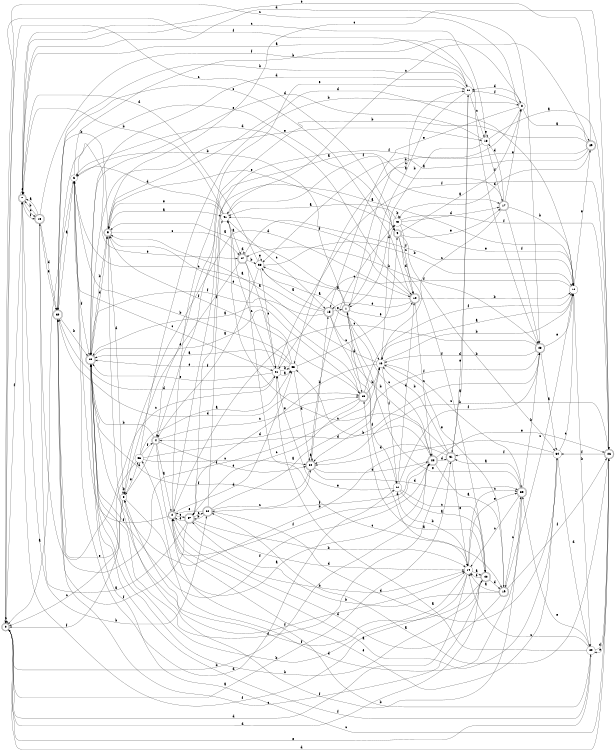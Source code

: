 digraph n35_8 {
__start0 [label="" shape="none"];

rankdir=LR;
size="8,5";

s0 [style="rounded,filled", color="black", fillcolor="white" shape="doublecircle", label="0"];
s1 [style="rounded,filled", color="black", fillcolor="white" shape="doublecircle", label="1"];
s2 [style="rounded,filled", color="black", fillcolor="white" shape="doublecircle", label="2"];
s3 [style="filled", color="black", fillcolor="white" shape="circle", label="3"];
s4 [style="rounded,filled", color="black", fillcolor="white" shape="doublecircle", label="4"];
s5 [style="rounded,filled", color="black", fillcolor="white" shape="doublecircle", label="5"];
s6 [style="filled", color="black", fillcolor="white" shape="circle", label="6"];
s7 [style="rounded,filled", color="black", fillcolor="white" shape="doublecircle", label="7"];
s8 [style="filled", color="black", fillcolor="white" shape="circle", label="8"];
s9 [style="rounded,filled", color="black", fillcolor="white" shape="doublecircle", label="9"];
s10 [style="rounded,filled", color="black", fillcolor="white" shape="doublecircle", label="10"];
s11 [style="filled", color="black", fillcolor="white" shape="circle", label="11"];
s12 [style="filled", color="black", fillcolor="white" shape="circle", label="12"];
s13 [style="rounded,filled", color="black", fillcolor="white" shape="doublecircle", label="13"];
s14 [style="filled", color="black", fillcolor="white" shape="circle", label="14"];
s15 [style="rounded,filled", color="black", fillcolor="white" shape="doublecircle", label="15"];
s16 [style="filled", color="black", fillcolor="white" shape="circle", label="16"];
s17 [style="rounded,filled", color="black", fillcolor="white" shape="doublecircle", label="17"];
s18 [style="filled", color="black", fillcolor="white" shape="circle", label="18"];
s19 [style="rounded,filled", color="black", fillcolor="white" shape="doublecircle", label="19"];
s20 [style="filled", color="black", fillcolor="white" shape="circle", label="20"];
s21 [style="filled", color="black", fillcolor="white" shape="circle", label="21"];
s22 [style="filled", color="black", fillcolor="white" shape="circle", label="22"];
s23 [style="rounded,filled", color="black", fillcolor="white" shape="doublecircle", label="23"];
s24 [style="rounded,filled", color="black", fillcolor="white" shape="doublecircle", label="24"];
s25 [style="rounded,filled", color="black", fillcolor="white" shape="doublecircle", label="25"];
s26 [style="rounded,filled", color="black", fillcolor="white" shape="doublecircle", label="26"];
s27 [style="rounded,filled", color="black", fillcolor="white" shape="doublecircle", label="27"];
s28 [style="rounded,filled", color="black", fillcolor="white" shape="doublecircle", label="28"];
s29 [style="rounded,filled", color="black", fillcolor="white" shape="doublecircle", label="29"];
s30 [style="rounded,filled", color="black", fillcolor="white" shape="doublecircle", label="30"];
s31 [style="rounded,filled", color="black", fillcolor="white" shape="doublecircle", label="31"];
s32 [style="rounded,filled", color="black", fillcolor="white" shape="doublecircle", label="32"];
s33 [style="filled", color="black", fillcolor="white" shape="circle", label="33"];
s34 [style="filled", color="black", fillcolor="white" shape="circle", label="34"];
s35 [style="rounded,filled", color="black", fillcolor="white" shape="doublecircle", label="35"];
s36 [style="filled", color="black", fillcolor="white" shape="circle", label="36"];
s37 [style="rounded,filled", color="black", fillcolor="white" shape="doublecircle", label="37"];
s38 [style="filled", color="black", fillcolor="white" shape="circle", label="38"];
s39 [style="rounded,filled", color="black", fillcolor="white" shape="doublecircle", label="39"];
s40 [style="rounded,filled", color="black", fillcolor="white" shape="doublecircle", label="40"];
s41 [style="filled", color="black", fillcolor="white" shape="circle", label="41"];
s42 [style="filled", color="black", fillcolor="white" shape="circle", label="42"];
s0 -> s31 [label="a"];
s0 -> s23 [label="b"];
s0 -> s0 [label="c"];
s0 -> s40 [label="d"];
s0 -> s20 [label="e"];
s0 -> s7 [label="f"];
s1 -> s5 [label="a"];
s1 -> s6 [label="b"];
s1 -> s22 [label="c"];
s1 -> s39 [label="d"];
s1 -> s10 [label="e"];
s1 -> s11 [label="f"];
s2 -> s12 [label="a"];
s2 -> s14 [label="b"];
s2 -> s37 [label="c"];
s2 -> s33 [label="d"];
s2 -> s22 [label="e"];
s2 -> s6 [label="f"];
s3 -> s23 [label="a"];
s3 -> s3 [label="b"];
s3 -> s0 [label="c"];
s3 -> s10 [label="d"];
s3 -> s36 [label="e"];
s3 -> s0 [label="f"];
s4 -> s2 [label="a"];
s4 -> s25 [label="b"];
s4 -> s39 [label="c"];
s4 -> s3 [label="d"];
s4 -> s24 [label="e"];
s4 -> s23 [label="f"];
s5 -> s41 [label="a"];
s5 -> s30 [label="b"];
s5 -> s27 [label="c"];
s5 -> s3 [label="d"];
s5 -> s9 [label="e"];
s5 -> s14 [label="f"];
s6 -> s0 [label="a"];
s6 -> s8 [label="b"];
s6 -> s21 [label="c"];
s6 -> s11 [label="d"];
s6 -> s9 [label="e"];
s6 -> s25 [label="f"];
s7 -> s28 [label="a"];
s7 -> s32 [label="b"];
s7 -> s13 [label="c"];
s7 -> s28 [label="d"];
s7 -> s7 [label="e"];
s7 -> s13 [label="f"];
s8 -> s29 [label="a"];
s8 -> s33 [label="b"];
s8 -> s0 [label="c"];
s8 -> s22 [label="d"];
s8 -> s15 [label="e"];
s8 -> s22 [label="f"];
s9 -> s8 [label="a"];
s9 -> s34 [label="b"];
s9 -> s0 [label="c"];
s9 -> s10 [label="d"];
s9 -> s17 [label="e"];
s9 -> s40 [label="f"];
s10 -> s38 [label="a"];
s10 -> s12 [label="b"];
s10 -> s23 [label="c"];
s10 -> s6 [label="d"];
s10 -> s15 [label="e"];
s10 -> s41 [label="f"];
s11 -> s40 [label="a"];
s11 -> s14 [label="b"];
s11 -> s40 [label="c"];
s11 -> s10 [label="d"];
s11 -> s21 [label="e"];
s11 -> s28 [label="f"];
s12 -> s16 [label="a"];
s12 -> s20 [label="b"];
s12 -> s19 [label="c"];
s12 -> s5 [label="d"];
s12 -> s29 [label="e"];
s12 -> s21 [label="f"];
s13 -> s7 [label="a"];
s13 -> s7 [label="b"];
s13 -> s21 [label="c"];
s13 -> s30 [label="d"];
s13 -> s30 [label="e"];
s13 -> s22 [label="f"];
s14 -> s40 [label="a"];
s14 -> s25 [label="b"];
s14 -> s35 [label="c"];
s14 -> s0 [label="d"];
s14 -> s35 [label="e"];
s14 -> s7 [label="f"];
s15 -> s38 [label="a"];
s15 -> s23 [label="b"];
s15 -> s6 [label="c"];
s15 -> s14 [label="d"];
s15 -> s1 [label="e"];
s15 -> s25 [label="f"];
s16 -> s5 [label="a"];
s16 -> s12 [label="b"];
s16 -> s35 [label="c"];
s16 -> s42 [label="d"];
s16 -> s37 [label="e"];
s16 -> s11 [label="f"];
s17 -> s4 [label="a"];
s17 -> s12 [label="b"];
s17 -> s16 [label="c"];
s17 -> s18 [label="d"];
s17 -> s8 [label="e"];
s17 -> s28 [label="f"];
s18 -> s26 [label="a"];
s18 -> s1 [label="b"];
s18 -> s7 [label="c"];
s18 -> s25 [label="d"];
s18 -> s18 [label="e"];
s18 -> s17 [label="f"];
s19 -> s14 [label="a"];
s19 -> s37 [label="b"];
s19 -> s35 [label="c"];
s19 -> s2 [label="d"];
s19 -> s16 [label="e"];
s19 -> s26 [label="f"];
s20 -> s21 [label="a"];
s20 -> s2 [label="b"];
s20 -> s14 [label="c"];
s20 -> s26 [label="d"];
s20 -> s35 [label="e"];
s20 -> s25 [label="f"];
s21 -> s33 [label="a"];
s21 -> s33 [label="b"];
s21 -> s41 [label="c"];
s21 -> s30 [label="d"];
s21 -> s25 [label="e"];
s21 -> s26 [label="f"];
s22 -> s1 [label="a"];
s22 -> s30 [label="b"];
s22 -> s18 [label="c"];
s22 -> s25 [label="d"];
s22 -> s31 [label="e"];
s22 -> s0 [label="f"];
s23 -> s19 [label="a"];
s23 -> s33 [label="b"];
s23 -> s1 [label="c"];
s23 -> s31 [label="d"];
s23 -> s26 [label="e"];
s23 -> s32 [label="f"];
s24 -> s24 [label="a"];
s24 -> s15 [label="b"];
s24 -> s42 [label="c"];
s24 -> s35 [label="d"];
s24 -> s23 [label="e"];
s24 -> s25 [label="f"];
s25 -> s39 [label="a"];
s25 -> s5 [label="b"];
s25 -> s26 [label="c"];
s25 -> s5 [label="d"];
s25 -> s18 [label="e"];
s25 -> s23 [label="f"];
s26 -> s32 [label="a"];
s26 -> s24 [label="b"];
s26 -> s5 [label="c"];
s26 -> s0 [label="d"];
s26 -> s20 [label="e"];
s26 -> s34 [label="f"];
s27 -> s21 [label="a"];
s27 -> s38 [label="b"];
s27 -> s19 [label="c"];
s27 -> s27 [label="d"];
s27 -> s3 [label="e"];
s27 -> s12 [label="f"];
s28 -> s34 [label="a"];
s28 -> s27 [label="b"];
s28 -> s2 [label="c"];
s28 -> s16 [label="d"];
s28 -> s12 [label="e"];
s28 -> s24 [label="f"];
s29 -> s38 [label="a"];
s29 -> s4 [label="b"];
s29 -> s41 [label="c"];
s29 -> s42 [label="d"];
s29 -> s7 [label="e"];
s29 -> s37 [label="f"];
s30 -> s6 [label="a"];
s30 -> s25 [label="b"];
s30 -> s10 [label="c"];
s30 -> s39 [label="d"];
s30 -> s27 [label="e"];
s30 -> s16 [label="f"];
s31 -> s22 [label="a"];
s31 -> s16 [label="b"];
s31 -> s41 [label="c"];
s31 -> s24 [label="d"];
s31 -> s14 [label="e"];
s31 -> s25 [label="f"];
s32 -> s16 [label="a"];
s32 -> s37 [label="b"];
s32 -> s24 [label="c"];
s32 -> s34 [label="d"];
s32 -> s2 [label="e"];
s32 -> s41 [label="f"];
s33 -> s25 [label="a"];
s33 -> s6 [label="b"];
s33 -> s9 [label="c"];
s33 -> s24 [label="d"];
s33 -> s25 [label="e"];
s33 -> s5 [label="f"];
s34 -> s2 [label="a"];
s34 -> s25 [label="b"];
s34 -> s12 [label="c"];
s34 -> s20 [label="d"];
s34 -> s2 [label="e"];
s34 -> s31 [label="f"];
s35 -> s31 [label="a"];
s35 -> s28 [label="b"];
s35 -> s14 [label="c"];
s35 -> s36 [label="d"];
s35 -> s1 [label="e"];
s35 -> s3 [label="f"];
s36 -> s33 [label="a"];
s36 -> s8 [label="b"];
s36 -> s24 [label="c"];
s36 -> s28 [label="d"];
s36 -> s30 [label="e"];
s36 -> s4 [label="f"];
s37 -> s13 [label="a"];
s37 -> s14 [label="b"];
s37 -> s32 [label="c"];
s37 -> s14 [label="d"];
s37 -> s2 [label="e"];
s37 -> s30 [label="f"];
s38 -> s16 [label="a"];
s38 -> s12 [label="b"];
s38 -> s21 [label="c"];
s38 -> s7 [label="d"];
s38 -> s38 [label="e"];
s38 -> s4 [label="f"];
s39 -> s25 [label="a"];
s39 -> s16 [label="b"];
s39 -> s37 [label="c"];
s39 -> s4 [label="d"];
s39 -> s5 [label="e"];
s39 -> s12 [label="f"];
s40 -> s39 [label="a"];
s40 -> s25 [label="b"];
s40 -> s30 [label="c"];
s40 -> s19 [label="d"];
s40 -> s14 [label="e"];
s40 -> s3 [label="f"];
s41 -> s27 [label="a"];
s41 -> s7 [label="b"];
s41 -> s15 [label="c"];
s41 -> s6 [label="d"];
s41 -> s5 [label="e"];
s41 -> s17 [label="f"];
s42 -> s41 [label="a"];
s42 -> s42 [label="b"];
s42 -> s10 [label="c"];
s42 -> s17 [label="d"];
s42 -> s12 [label="e"];
s42 -> s26 [label="f"];

}